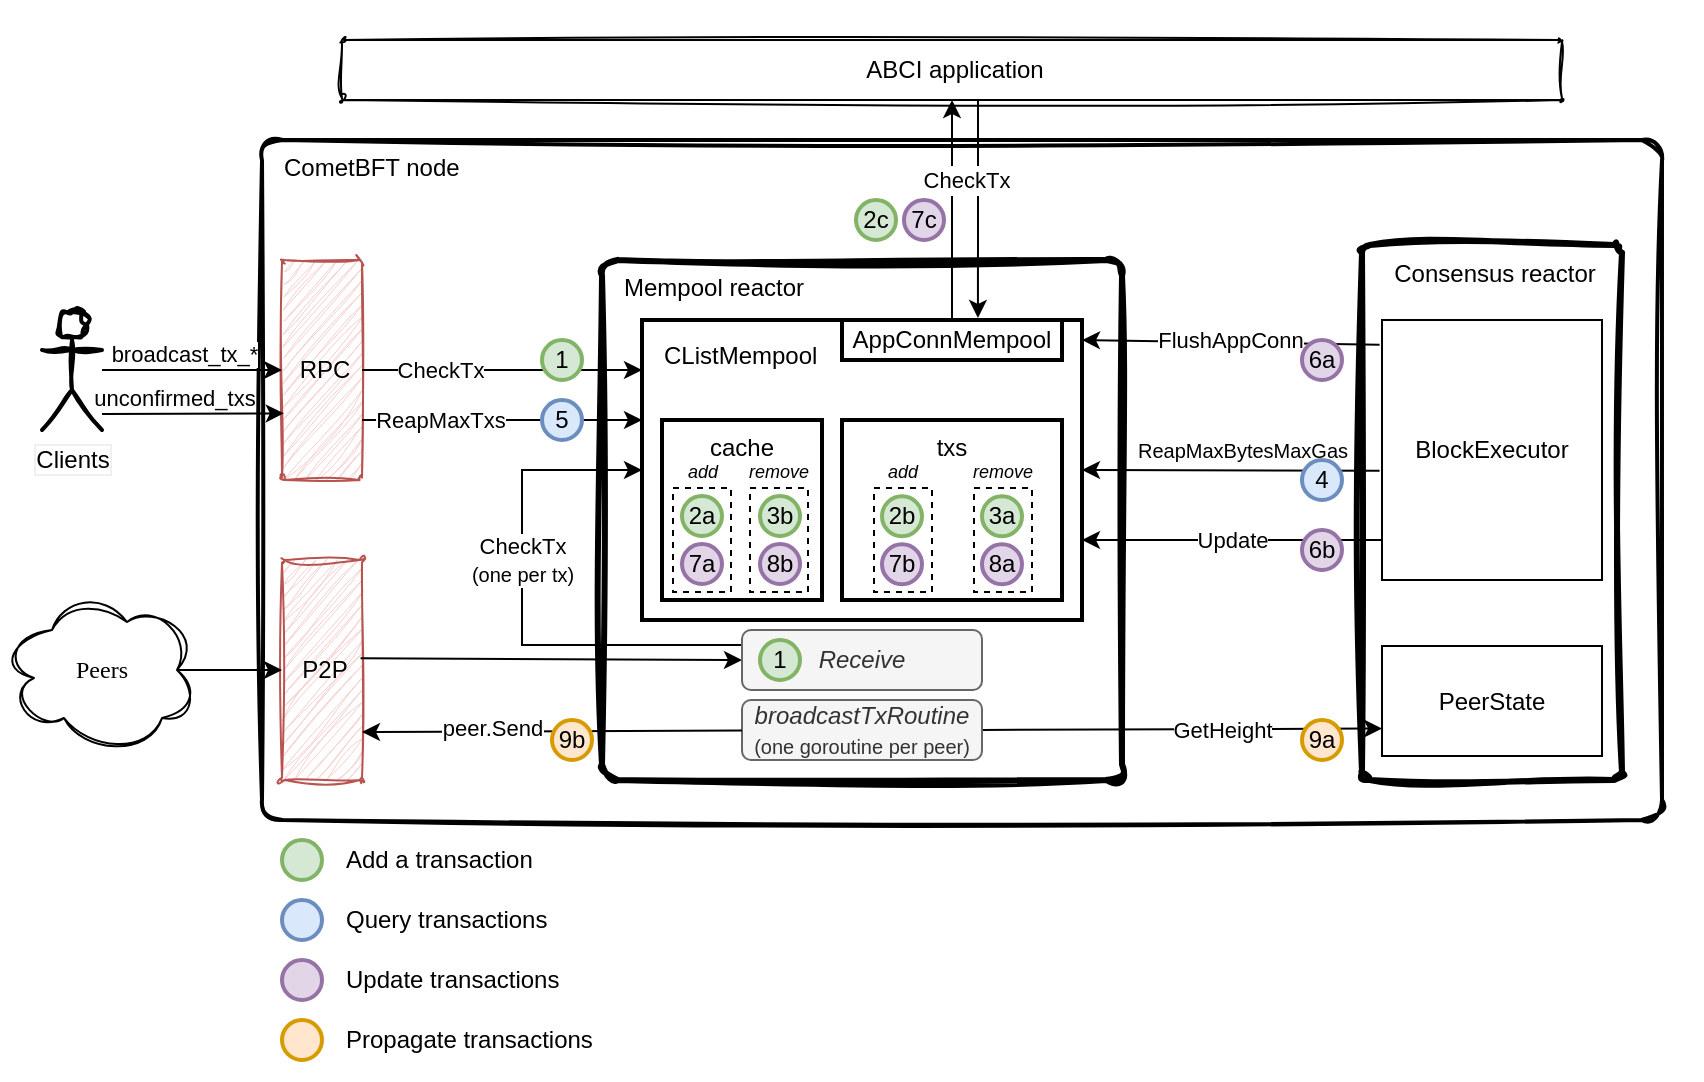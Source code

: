 <mxfile version="21.2.8" type="device" pages="3">
  <diagram name="reactor" id="nDd3NBu7DrzVwWjHYc_i">
    <mxGraphModel dx="570" dy="413" grid="1" gridSize="10" guides="1" tooltips="1" connect="1" arrows="1" fold="1" page="1" pageScale="1" pageWidth="1169" pageHeight="827" background="none" math="0" shadow="0">
      <root>
        <mxCell id="0" />
        <mxCell id="1" parent="0" />
        <mxCell id="KyxzpT4uo5lYn44TNEgI-22" value="" style="rounded=0;whiteSpace=wrap;html=1;strokeColor=none;movable=1;resizable=1;rotatable=1;deletable=1;editable=1;locked=0;connectable=1;" parent="1" vertex="1">
          <mxGeometry x="10" y="140" width="850" height="540" as="geometry" />
        </mxCell>
        <mxCell id="pB2ey-LSRrQnm8Ujkc_s-1" value="CometBFT node" style="rounded=1;whiteSpace=wrap;html=1;align=left;arcSize=3;verticalAlign=top;spacingLeft=9;fontSize=12;strokeWidth=2;labelBorderColor=none;sketch=1;curveFitting=1;jiggle=2;shadow=0;movable=1;resizable=1;rotatable=1;deletable=1;editable=1;locked=0;connectable=1;" parent="1" vertex="1">
          <mxGeometry x="140" y="210" width="700" height="340" as="geometry" />
        </mxCell>
        <mxCell id="pB2ey-LSRrQnm8Ujkc_s-4" value="Mempool reactor" style="rounded=1;whiteSpace=wrap;html=1;align=left;arcSize=3;verticalAlign=top;spacingLeft=9;fontSize=12;strokeWidth=3;sketch=1;curveFitting=1;jiggle=2;" parent="1" vertex="1">
          <mxGeometry x="310" y="270" width="260" height="260" as="geometry" />
        </mxCell>
        <mxCell id="8FoLAqfVMeJ-UtqlkAoW-2" value="CListMempool" style="rounded=0;whiteSpace=wrap;html=1;strokeWidth=2;fontSize=12;verticalAlign=top;align=left;spacingTop=0;spacing=6;spacingLeft=5;fillColor=none;" parent="1" vertex="1">
          <mxGeometry x="330" y="300" width="220" height="150" as="geometry" />
        </mxCell>
        <mxCell id="pB2ey-LSRrQnm8Ujkc_s-3" value="Consensus reactor" style="rounded=1;whiteSpace=wrap;html=1;align=center;arcSize=3;verticalAlign=top;spacingLeft=3;fontSize=12;sketch=1;curveFitting=1;jiggle=2;strokeWidth=3;" parent="1" vertex="1">
          <mxGeometry x="690" y="262.5" width="130" height="267.5" as="geometry" />
        </mxCell>
        <mxCell id="pB2ey-LSRrQnm8Ujkc_s-6" value="ABCI application" style="rounded=1;whiteSpace=wrap;html=1;align=center;arcSize=3;verticalAlign=middle;spacingLeft=3;fontSize=12;sketch=1;curveFitting=1;jiggle=2;" parent="1" vertex="1">
          <mxGeometry x="180" y="160" width="610" height="30" as="geometry" />
        </mxCell>
        <mxCell id="pB2ey-LSRrQnm8Ujkc_s-7" value="P2P" style="rounded=1;whiteSpace=wrap;html=1;align=center;arcSize=3;verticalAlign=middle;spacingLeft=3;fontSize=12;sketch=1;curveFitting=1;jiggle=2;fillColor=#f8cecc;strokeColor=#b85450;" parent="1" vertex="1">
          <mxGeometry x="150" y="420" width="40" height="110" as="geometry" />
        </mxCell>
        <mxCell id="pB2ey-LSRrQnm8Ujkc_s-15" value="" style="edgeStyle=none;rounded=0;orthogonalLoop=1;jettySize=auto;html=1;exitX=0.982;exitY=0.447;exitDx=0;exitDy=0;entryX=0;entryY=0.5;entryDx=0;entryDy=0;fontSize=12;exitPerimeter=0;" parent="1" source="pB2ey-LSRrQnm8Ujkc_s-7" target="KyxzpT4uo5lYn44TNEgI-46" edge="1">
          <mxGeometry x="-0.28" y="9" relative="1" as="geometry">
            <mxPoint as="offset" />
          </mxGeometry>
        </mxCell>
        <mxCell id="pB2ey-LSRrQnm8Ujkc_s-8" value="RPC" style="rounded=1;whiteSpace=wrap;html=1;align=center;arcSize=3;verticalAlign=middle;spacingLeft=3;fontSize=12;sketch=1;curveFitting=1;jiggle=2;fillColor=#f8cecc;strokeColor=#b85450;" parent="1" vertex="1">
          <mxGeometry x="150" y="270" width="40" height="110" as="geometry" />
        </mxCell>
        <mxCell id="8FoLAqfVMeJ-UtqlkAoW-15" value="BlockExecutor" style="rounded=0;whiteSpace=wrap;html=1;strokeWidth=1;fontSize=12;verticalAlign=middle;" parent="1" vertex="1">
          <mxGeometry x="700" y="300" width="110" height="130" as="geometry" />
        </mxCell>
        <mxCell id="3" style="edgeStyle=none;html=1;exitX=0.875;exitY=0.5;exitDx=0;exitDy=0;exitPerimeter=0;" parent="1" source="8FoLAqfVMeJ-UtqlkAoW-21" target="pB2ey-LSRrQnm8Ujkc_s-7" edge="1">
          <mxGeometry relative="1" as="geometry" />
        </mxCell>
        <mxCell id="8FoLAqfVMeJ-UtqlkAoW-21" value="Peers" style="ellipse;shape=cloud;whiteSpace=wrap;html=1;sketch=1;strokeWidth=1;fontFamily=Verdana;fontSize=12;curveFitting=1;jiggle=2;shadow=0;" parent="1" vertex="1">
          <mxGeometry x="10" y="435" width="100" height="80" as="geometry" />
        </mxCell>
        <mxCell id="2" style="edgeStyle=none;html=1;" parent="1" source="Z-3TX97-roezh0WDLD0L-26" target="pB2ey-LSRrQnm8Ujkc_s-8" edge="1">
          <mxGeometry relative="1" as="geometry" />
        </mxCell>
        <mxCell id="KyxzpT4uo5lYn44TNEgI-14" value="broadcast_tx_*" style="edgeLabel;html=1;align=center;verticalAlign=middle;resizable=0;points=[];" parent="2" vertex="1" connectable="0">
          <mxGeometry x="-0.435" y="1" relative="1" as="geometry">
            <mxPoint x="15" y="-7" as="offset" />
          </mxGeometry>
        </mxCell>
        <mxCell id="KyxzpT4uo5lYn44TNEgI-12" style="rounded=0;orthogonalLoop=1;jettySize=auto;html=1;entryX=0.022;entryY=0.697;entryDx=0;entryDy=0;entryPerimeter=0;" parent="1" target="pB2ey-LSRrQnm8Ujkc_s-8" edge="1">
          <mxGeometry relative="1" as="geometry">
            <mxPoint x="60" y="347" as="sourcePoint" />
          </mxGeometry>
        </mxCell>
        <mxCell id="KyxzpT4uo5lYn44TNEgI-13" value="unconfirmed_txs" style="edgeLabel;html=1;align=center;verticalAlign=middle;resizable=0;points=[];" parent="KyxzpT4uo5lYn44TNEgI-12" vertex="1" connectable="0">
          <mxGeometry x="-0.19" y="1" relative="1" as="geometry">
            <mxPoint x="-1" y="-7" as="offset" />
          </mxGeometry>
        </mxCell>
        <mxCell id="Z-3TX97-roezh0WDLD0L-26" value="&lt;font style=&quot;font-size: 12px;&quot;&gt;Clients&lt;/font&gt;" style="shape=umlActor;verticalLabelPosition=bottom;verticalAlign=top;html=1;outlineConnect=0;fontSize=10;labelBorderColor=#F0F0F0;labelBackgroundColor=default;sketch=1;curveFitting=1;jiggle=2;strokeWidth=2;perimeterSpacing=0;shadow=0;" parent="1" vertex="1">
          <mxGeometry x="30" y="295" width="30" height="60" as="geometry" />
        </mxCell>
        <mxCell id="Z-3TX97-roezh0WDLD0L-12" style="edgeStyle=none;rounded=0;orthogonalLoop=1;jettySize=auto;html=1;entryX=0.618;entryY=-0.05;entryDx=0;entryDy=0;entryPerimeter=0;" parent="1" target="8FoLAqfVMeJ-UtqlkAoW-5" edge="1">
          <mxGeometry relative="1" as="geometry">
            <mxPoint x="498" y="190" as="sourcePoint" />
          </mxGeometry>
        </mxCell>
        <mxCell id="KyxzpT4uo5lYn44TNEgI-28" value="" style="group" parent="1" vertex="1" connectable="0">
          <mxGeometry x="437" y="240" width="44" height="20" as="geometry" />
        </mxCell>
        <mxCell id="8FoLAqfVMeJ-UtqlkAoW-12" value="2c" style="ellipse;whiteSpace=wrap;html=1;aspect=fixed;sketch=0;strokeWidth=2;fontSize=12;fillColor=#d5e8d4;strokeColor=#82b366;fontStyle=0;fontColor=#000000;" parent="KyxzpT4uo5lYn44TNEgI-28" vertex="1">
          <mxGeometry width="20" height="20" as="geometry" />
        </mxCell>
        <mxCell id="Z-3TX97-roezh0WDLD0L-17" value="7c" style="ellipse;whiteSpace=wrap;html=1;aspect=fixed;sketch=0;strokeWidth=2;fontSize=12;fillColor=#e1d5e7;strokeColor=#9673a6;fontStyle=0;fontColor=#000000;" parent="KyxzpT4uo5lYn44TNEgI-28" vertex="1">
          <mxGeometry x="24" width="20" height="20" as="geometry" />
        </mxCell>
        <mxCell id="KyxzpT4uo5lYn44TNEgI-35" style="rounded=0;orthogonalLoop=1;jettySize=auto;html=1;exitX=1;exitY=0.5;exitDx=0;exitDy=0;entryX=0;entryY=0.75;entryDx=0;entryDy=0;" parent="1" source="KyxzpT4uo5lYn44TNEgI-31" target="KyxzpT4uo5lYn44TNEgI-32" edge="1">
          <mxGeometry relative="1" as="geometry" />
        </mxCell>
        <mxCell id="KyxzpT4uo5lYn44TNEgI-54" value="GetHeight" style="edgeLabel;html=1;align=center;verticalAlign=middle;resizable=0;points=[];" parent="KyxzpT4uo5lYn44TNEgI-35" vertex="1" connectable="0">
          <mxGeometry x="0.122" y="1" relative="1" as="geometry">
            <mxPoint x="8" y="1" as="offset" />
          </mxGeometry>
        </mxCell>
        <mxCell id="KyxzpT4uo5lYn44TNEgI-31" value="&lt;i&gt;broadcastTxRoutine&lt;br&gt;&lt;/i&gt;&lt;font style=&quot;font-size: 10px;&quot;&gt;(one goroutine per peer)&lt;/font&gt;" style="rounded=1;whiteSpace=wrap;html=1;strokeWidth=1;fontSize=12;perimeterSpacing=0;fillColor=#f5f5f5;fontColor=#333333;strokeColor=#666666;" parent="1" vertex="1">
          <mxGeometry x="380" y="490" width="120" height="30" as="geometry" />
        </mxCell>
        <mxCell id="pB2ey-LSRrQnm8Ujkc_s-13" style="rounded=0;orthogonalLoop=1;jettySize=auto;html=1;fontSize=12;" parent="1" source="KyxzpT4uo5lYn44TNEgI-31" edge="1">
          <mxGeometry relative="1" as="geometry">
            <mxPoint x="190" y="506" as="targetPoint" />
          </mxGeometry>
        </mxCell>
        <mxCell id="KyxzpT4uo5lYn44TNEgI-57" value="peer.Send" style="edgeLabel;html=1;align=center;verticalAlign=middle;resizable=0;points=[];" parent="pB2ey-LSRrQnm8Ujkc_s-13" vertex="1" connectable="0">
          <mxGeometry x="0.315" y="-2" relative="1" as="geometry">
            <mxPoint as="offset" />
          </mxGeometry>
        </mxCell>
        <mxCell id="KyxzpT4uo5lYn44TNEgI-32" value="PeerState" style="rounded=0;whiteSpace=wrap;html=1;strokeWidth=1;fontSize=12;verticalAlign=middle;" parent="1" vertex="1">
          <mxGeometry x="700" y="463" width="110" height="55" as="geometry" />
        </mxCell>
        <mxCell id="pB2ey-LSRrQnm8Ujkc_s-10" value="&lt;font style=&quot;font-size: 10px;&quot;&gt;ReapMaxBytesMaxGas&lt;br&gt;&lt;/font&gt;" style="rounded=0;orthogonalLoop=1;jettySize=auto;html=1;fontSize=12;labelBackgroundColor=default;exitX=-0.011;exitY=0.58;exitDx=0;exitDy=0;exitPerimeter=0;entryX=1;entryY=0.5;entryDx=0;entryDy=0;" parent="1" source="8FoLAqfVMeJ-UtqlkAoW-15" edge="1" target="8FoLAqfVMeJ-UtqlkAoW-2">
          <mxGeometry x="-0.075" y="-10" relative="1" as="geometry">
            <mxPoint as="offset" />
            <mxPoint x="700" y="403" as="sourcePoint" />
            <mxPoint x="540" y="375" as="targetPoint" />
          </mxGeometry>
        </mxCell>
        <mxCell id="KyxzpT4uo5lYn44TNEgI-36" value="" style="group" parent="1" vertex="1" connectable="0">
          <mxGeometry x="660" y="405" width="20" height="20" as="geometry" />
        </mxCell>
        <mxCell id="pB2ey-LSRrQnm8Ujkc_s-11" value="&lt;font style=&quot;font-size: 11px;&quot;&gt;Update&lt;/font&gt;" style="rounded=0;orthogonalLoop=1;jettySize=auto;html=1;fontSize=12;" parent="KyxzpT4uo5lYn44TNEgI-36" edge="1">
          <mxGeometry x="0.0" relative="1" as="geometry">
            <mxPoint as="offset" />
            <mxPoint x="40" y="5" as="sourcePoint" />
            <mxPoint x="-110" y="5" as="targetPoint" />
          </mxGeometry>
        </mxCell>
        <mxCell id="Z-3TX97-roezh0WDLD0L-14" value="6b" style="ellipse;whiteSpace=wrap;html=1;aspect=fixed;sketch=0;strokeWidth=2;fontSize=12;fillColor=#e1d5e7;strokeColor=#9673a6;fontStyle=0;fontColor=#000000;" parent="KyxzpT4uo5lYn44TNEgI-36" vertex="1">
          <mxGeometry width="20" height="20" as="geometry" />
        </mxCell>
        <mxCell id="Z-3TX97-roezh0WDLD0L-25" value="9b" style="ellipse;whiteSpace=wrap;html=1;aspect=fixed;sketch=0;strokeWidth=2;fontSize=12;fillColor=#ffe6cc;strokeColor=#d79b00;fontStyle=0;fontColor=#000000;" parent="1" vertex="1">
          <mxGeometry x="285" y="500" width="20" height="20" as="geometry" />
        </mxCell>
        <mxCell id="KyxzpT4uo5lYn44TNEgI-39" value="9a" style="ellipse;whiteSpace=wrap;html=1;aspect=fixed;sketch=0;strokeWidth=2;fontSize=12;fillColor=#ffe6cc;strokeColor=#d79b00;fontStyle=0;fontColor=#000000;" parent="1" vertex="1">
          <mxGeometry x="660" y="500" width="20" height="20" as="geometry" />
        </mxCell>
        <mxCell id="KyxzpT4uo5lYn44TNEgI-4" value="FlushAppConn" style="rounded=0;orthogonalLoop=1;jettySize=auto;html=1;exitX=-0.011;exitY=0.095;exitDx=0;exitDy=0;exitPerimeter=0;" parent="1" source="8FoLAqfVMeJ-UtqlkAoW-15" edge="1">
          <mxGeometry x="0.004" y="-1" relative="1" as="geometry">
            <mxPoint as="offset" />
            <mxPoint x="550" y="310" as="targetPoint" />
          </mxGeometry>
        </mxCell>
        <mxCell id="Z-3TX97-roezh0WDLD0L-27" value="4" style="ellipse;whiteSpace=wrap;html=1;aspect=fixed;sketch=0;strokeWidth=2;fontSize=12;fillColor=#dae8fc;strokeColor=#6c8ebf;fontStyle=0;" parent="1" vertex="1">
          <mxGeometry x="660" y="370" width="20" height="20" as="geometry" />
        </mxCell>
        <mxCell id="TO_fWPlSZQEACWXMZ17u-31" value="CheckTx&lt;br&gt;&lt;font style=&quot;font-size: 10px;&quot;&gt;(one per tx)&lt;/font&gt;" style="edgeStyle=orthogonalEdgeStyle;rounded=0;orthogonalLoop=1;jettySize=auto;html=1;exitX=0;exitY=0.25;exitDx=0;exitDy=0;entryX=0;entryY=0.5;entryDx=0;entryDy=0;" edge="1" parent="1" source="KyxzpT4uo5lYn44TNEgI-46" target="8FoLAqfVMeJ-UtqlkAoW-2">
          <mxGeometry x="0.184" relative="1" as="geometry">
            <Array as="points">
              <mxPoint x="270" y="463" />
              <mxPoint x="270" y="375" />
            </Array>
            <mxPoint as="offset" />
          </mxGeometry>
        </mxCell>
        <mxCell id="KyxzpT4uo5lYn44TNEgI-46" value="&lt;i&gt;Receive&lt;/i&gt;" style="rounded=1;whiteSpace=wrap;html=1;strokeWidth=1;fontSize=12;perimeterSpacing=0;fillColor=#f5f5f5;fontColor=#333333;strokeColor=#666666;" parent="1" vertex="1">
          <mxGeometry x="380" y="455" width="120" height="30" as="geometry" />
        </mxCell>
        <mxCell id="KyxzpT4uo5lYn44TNEgI-60" value="6a" style="ellipse;whiteSpace=wrap;html=1;aspect=fixed;sketch=0;strokeWidth=2;fontSize=12;fillColor=#e1d5e7;strokeColor=#9673a6;fontStyle=0;fontColor=#000000;" parent="1" vertex="1">
          <mxGeometry x="660" y="310" width="20" height="20" as="geometry" />
        </mxCell>
        <mxCell id="KyxzpT4uo5lYn44TNEgI-68" value="" style="ellipse;whiteSpace=wrap;html=1;aspect=fixed;sketch=0;strokeWidth=2;fontSize=12;fillColor=#d5e8d4;strokeColor=#82b366;fontStyle=0" parent="1" vertex="1">
          <mxGeometry x="150" y="560" width="20" height="20" as="geometry" />
        </mxCell>
        <mxCell id="KyxzpT4uo5lYn44TNEgI-69" value="Add a transaction" style="text;html=1;strokeColor=none;fillColor=none;align=left;verticalAlign=middle;whiteSpace=wrap;rounded=0;" parent="1" vertex="1">
          <mxGeometry x="180" y="555" width="200" height="30" as="geometry" />
        </mxCell>
        <mxCell id="Z-3TX97-roezh0WDLD0L-5" style="rounded=0;orthogonalLoop=1;jettySize=auto;html=1;exitX=1;exitY=0.5;exitDx=0;exitDy=0;" parent="1" source="pB2ey-LSRrQnm8Ujkc_s-8" edge="1">
          <mxGeometry relative="1" as="geometry">
            <mxPoint x="330" y="325" as="targetPoint" />
          </mxGeometry>
        </mxCell>
        <mxCell id="Z-3TX97-roezh0WDLD0L-28" value="&lt;font style=&quot;font-size: 11px;&quot;&gt;CheckTx&lt;/font&gt;" style="edgeLabel;html=1;align=center;verticalAlign=middle;resizable=0;points=[];fontSize=10;" parent="Z-3TX97-roezh0WDLD0L-5" vertex="1" connectable="0">
          <mxGeometry x="-0.114" y="-2" relative="1" as="geometry">
            <mxPoint x="-23" y="-2" as="offset" />
          </mxGeometry>
        </mxCell>
        <mxCell id="TO_fWPlSZQEACWXMZ17u-27" style="rounded=0;orthogonalLoop=1;jettySize=auto;html=1;exitX=1;exitY=0.5;exitDx=0;exitDy=0;" edge="1" parent="1">
          <mxGeometry relative="1" as="geometry">
            <mxPoint x="190" y="350" as="sourcePoint" />
            <mxPoint x="330" y="350" as="targetPoint" />
          </mxGeometry>
        </mxCell>
        <mxCell id="TO_fWPlSZQEACWXMZ17u-28" value="&lt;font style=&quot;font-size: 11px;&quot;&gt;ReapMaxTxs&lt;/font&gt;" style="edgeLabel;html=1;align=center;verticalAlign=middle;resizable=0;points=[];fontSize=10;" vertex="1" connectable="0" parent="TO_fWPlSZQEACWXMZ17u-27">
          <mxGeometry x="-0.114" y="-2" relative="1" as="geometry">
            <mxPoint x="-23" y="-2" as="offset" />
          </mxGeometry>
        </mxCell>
        <mxCell id="KyxzpT4uo5lYn44TNEgI-29" value="" style="group" parent="1" vertex="1" connectable="0">
          <mxGeometry x="280" y="310" width="20" height="20" as="geometry" />
        </mxCell>
        <mxCell id="8FoLAqfVMeJ-UtqlkAoW-9" value="&lt;font color=&quot;#000000&quot;&gt;1&lt;/font&gt;" style="ellipse;whiteSpace=wrap;html=1;aspect=fixed;sketch=0;strokeWidth=2;fontSize=12;fillColor=#d5e8d4;strokeColor=#82b366;fontStyle=0" parent="KyxzpT4uo5lYn44TNEgI-29" vertex="1">
          <mxGeometry width="20" height="20" as="geometry" />
        </mxCell>
        <mxCell id="TO_fWPlSZQEACWXMZ17u-29" value="" style="group" vertex="1" connectable="0" parent="1">
          <mxGeometry x="280" y="340" width="20" height="20" as="geometry" />
        </mxCell>
        <mxCell id="TO_fWPlSZQEACWXMZ17u-30" value="&lt;font color=&quot;#000000&quot;&gt;5&lt;/font&gt;" style="ellipse;whiteSpace=wrap;html=1;aspect=fixed;sketch=0;strokeWidth=2;fontSize=12;fillColor=#dae8fc;strokeColor=#6c8ebf;fontStyle=0" vertex="1" parent="TO_fWPlSZQEACWXMZ17u-29">
          <mxGeometry width="20" height="20" as="geometry" />
        </mxCell>
        <mxCell id="Z-3TX97-roezh0WDLD0L-6" value="1" style="ellipse;whiteSpace=wrap;html=1;aspect=fixed;sketch=0;strokeWidth=2;fontSize=12;fillColor=#d5e8d4;strokeColor=#82b366;fontStyle=0;fontColor=#000000;" parent="1" vertex="1">
          <mxGeometry x="389" y="460" width="20" height="20" as="geometry" />
        </mxCell>
        <mxCell id="8FoLAqfVMeJ-UtqlkAoW-5" value="AppConnMempool" style="rounded=0;whiteSpace=wrap;html=1;sketch=0;strokeWidth=2;fontSize=12;" parent="1" vertex="1">
          <mxGeometry x="430" y="300" width="110" height="20" as="geometry" />
        </mxCell>
        <mxCell id="pB2ey-LSRrQnm8Ujkc_s-20" value="&lt;font style=&quot;font-size: 11px;&quot;&gt;CheckTx&lt;/font&gt;" style="edgeStyle=none;rounded=0;orthogonalLoop=1;jettySize=auto;html=1;exitX=0.5;exitY=0;exitDx=0;exitDy=0;fontSize=12;labelBackgroundColor=default;" parent="1" source="8FoLAqfVMeJ-UtqlkAoW-5" edge="1">
          <mxGeometry x="0.285" y="-7" relative="1" as="geometry">
            <mxPoint as="offset" />
            <mxPoint x="485" y="190" as="targetPoint" />
          </mxGeometry>
        </mxCell>
        <mxCell id="TO_fWPlSZQEACWXMZ17u-44" value="" style="group" vertex="1" connectable="0" parent="1">
          <mxGeometry x="150" y="585" width="230" height="30" as="geometry" />
        </mxCell>
        <mxCell id="KyxzpT4uo5lYn44TNEgI-81" value="" style="ellipse;whiteSpace=wrap;html=1;aspect=fixed;sketch=0;strokeWidth=2;fontSize=12;fillColor=#dae8fc;strokeColor=#6c8ebf;fontStyle=0;" parent="TO_fWPlSZQEACWXMZ17u-44" vertex="1">
          <mxGeometry y="5" width="20" height="20" as="geometry" />
        </mxCell>
        <mxCell id="KyxzpT4uo5lYn44TNEgI-83" value="Query transactions" style="text;html=1;strokeColor=none;fillColor=none;align=left;verticalAlign=middle;whiteSpace=wrap;rounded=0;" parent="TO_fWPlSZQEACWXMZ17u-44" vertex="1">
          <mxGeometry x="30" width="200" height="30" as="geometry" />
        </mxCell>
        <mxCell id="TO_fWPlSZQEACWXMZ17u-45" value="" style="group" vertex="1" connectable="0" parent="1">
          <mxGeometry x="150" y="615" width="230" height="30" as="geometry" />
        </mxCell>
        <mxCell id="KyxzpT4uo5lYn44TNEgI-70" value="Update transactions" style="text;html=1;strokeColor=none;fillColor=none;align=left;verticalAlign=middle;whiteSpace=wrap;rounded=0;" parent="TO_fWPlSZQEACWXMZ17u-45" vertex="1">
          <mxGeometry x="30" width="200" height="30" as="geometry" />
        </mxCell>
        <mxCell id="KyxzpT4uo5lYn44TNEgI-75" value="" style="ellipse;whiteSpace=wrap;html=1;aspect=fixed;sketch=0;strokeWidth=2;fontSize=12;fillColor=#e1d5e7;strokeColor=#9673a6;fontStyle=0;fontColor=#000000;" parent="TO_fWPlSZQEACWXMZ17u-45" vertex="1">
          <mxGeometry y="5" width="20" height="20" as="geometry" />
        </mxCell>
        <mxCell id="TO_fWPlSZQEACWXMZ17u-46" value="" style="group" vertex="1" connectable="0" parent="1">
          <mxGeometry x="150" y="645" width="230" height="30" as="geometry" />
        </mxCell>
        <mxCell id="KyxzpT4uo5lYn44TNEgI-76" value="" style="ellipse;whiteSpace=wrap;html=1;aspect=fixed;sketch=0;strokeWidth=2;fontSize=12;fillColor=#ffe6cc;strokeColor=#d79b00;fontStyle=0;fontColor=#000000;" parent="TO_fWPlSZQEACWXMZ17u-46" vertex="1">
          <mxGeometry y="5" width="20" height="20" as="geometry" />
        </mxCell>
        <mxCell id="KyxzpT4uo5lYn44TNEgI-82" value="Propagate transactions" style="text;html=1;strokeColor=none;fillColor=none;align=left;verticalAlign=middle;whiteSpace=wrap;rounded=0;" parent="TO_fWPlSZQEACWXMZ17u-46" vertex="1">
          <mxGeometry x="30" width="200" height="30" as="geometry" />
        </mxCell>
        <mxCell id="TO_fWPlSZQEACWXMZ17u-47" value="" style="group" vertex="1" connectable="0" parent="1">
          <mxGeometry x="430" y="350" width="110" height="90" as="geometry" />
        </mxCell>
        <mxCell id="8FoLAqfVMeJ-UtqlkAoW-3" value="txs" style="rounded=0;whiteSpace=wrap;html=1;sketch=0;strokeWidth=2;fontSize=12;verticalAlign=top;" parent="TO_fWPlSZQEACWXMZ17u-47" vertex="1">
          <mxGeometry width="110" height="90" as="geometry" />
        </mxCell>
        <mxCell id="TO_fWPlSZQEACWXMZ17u-24" value="&lt;font style=&quot;font-size: 9px;&quot;&gt;&lt;i&gt;add&lt;/i&gt;&lt;/font&gt;" style="rounded=0;whiteSpace=wrap;html=1;dashed=1;fillColor=none;verticalAlign=bottom;labelPosition=center;verticalLabelPosition=top;align=center;" vertex="1" parent="TO_fWPlSZQEACWXMZ17u-47">
          <mxGeometry x="16" y="34" width="29" height="52" as="geometry" />
        </mxCell>
        <mxCell id="TO_fWPlSZQEACWXMZ17u-25" value="&lt;font style=&quot;font-size: 9px;&quot;&gt;&lt;i&gt;remove&lt;/i&gt;&lt;/font&gt;" style="rounded=0;whiteSpace=wrap;html=1;dashed=1;fillColor=none;labelPosition=center;verticalLabelPosition=top;align=center;verticalAlign=bottom;" vertex="1" parent="TO_fWPlSZQEACWXMZ17u-47">
          <mxGeometry x="66" y="34" width="29" height="52" as="geometry" />
        </mxCell>
        <mxCell id="KyxzpT4uo5lYn44TNEgI-53" style="edgeStyle=orthogonalEdgeStyle;rounded=0;orthogonalLoop=1;jettySize=auto;html=1;exitX=0.5;exitY=1;exitDx=0;exitDy=0;" parent="TO_fWPlSZQEACWXMZ17u-47" source="8FoLAqfVMeJ-UtqlkAoW-3" target="8FoLAqfVMeJ-UtqlkAoW-3" edge="1">
          <mxGeometry relative="1" as="geometry" />
        </mxCell>
        <mxCell id="8FoLAqfVMeJ-UtqlkAoW-14" value="3a" style="ellipse;whiteSpace=wrap;html=1;aspect=fixed;sketch=0;strokeWidth=2;fontSize=12;fillColor=#d5e8d4;strokeColor=#82b366;fontStyle=0;fontColor=#000000;" parent="1" vertex="1">
          <mxGeometry x="500" y="388.135" width="20" height="20" as="geometry" />
        </mxCell>
        <mxCell id="Z-3TX97-roezh0WDLD0L-8" value="2b" style="ellipse;whiteSpace=wrap;html=1;aspect=fixed;sketch=0;strokeWidth=2;fontSize=12;fillColor=#d5e8d4;strokeColor=#82b366;fontStyle=0;fontColor=#000000;" parent="1" vertex="1">
          <mxGeometry x="450" y="388.135" width="20" height="20" as="geometry" />
        </mxCell>
        <mxCell id="Z-3TX97-roezh0WDLD0L-16" value="7b" style="ellipse;whiteSpace=wrap;html=1;aspect=fixed;sketch=0;strokeWidth=2;fontSize=12;fillColor=#e1d5e7;strokeColor=#9673a6;fontStyle=0;fontColor=#000000;" parent="1" vertex="1">
          <mxGeometry x="450" y="412.13" width="20" height="20" as="geometry" />
        </mxCell>
        <mxCell id="Z-3TX97-roezh0WDLD0L-18" value="8a" style="ellipse;whiteSpace=wrap;html=1;aspect=fixed;sketch=0;strokeWidth=2;fontSize=12;fillColor=#e1d5e7;strokeColor=#9673a6;fontStyle=0;fontColor=#000000;" parent="1" vertex="1">
          <mxGeometry x="500" y="412.13" width="20" height="20" as="geometry" />
        </mxCell>
        <mxCell id="TO_fWPlSZQEACWXMZ17u-48" value="" style="group" vertex="1" connectable="0" parent="1">
          <mxGeometry x="340" y="350" width="80" height="90" as="geometry" />
        </mxCell>
        <mxCell id="8FoLAqfVMeJ-UtqlkAoW-4" value="cache" style="rounded=0;whiteSpace=wrap;html=1;sketch=0;strokeWidth=2;fontSize=12;verticalAlign=top;" parent="TO_fWPlSZQEACWXMZ17u-48" vertex="1">
          <mxGeometry width="80" height="90" as="geometry" />
        </mxCell>
        <mxCell id="TO_fWPlSZQEACWXMZ17u-6" value="&lt;font style=&quot;font-size: 9px;&quot;&gt;&lt;i&gt;remove&lt;/i&gt;&lt;/font&gt;" style="rounded=0;whiteSpace=wrap;html=1;dashed=1;fillColor=none;labelPosition=center;verticalLabelPosition=top;align=center;verticalAlign=bottom;" vertex="1" parent="TO_fWPlSZQEACWXMZ17u-48">
          <mxGeometry x="44" y="34" width="29" height="52" as="geometry" />
        </mxCell>
        <mxCell id="TO_fWPlSZQEACWXMZ17u-5" value="&lt;font style=&quot;font-size: 9px;&quot;&gt;&lt;i&gt;add&lt;/i&gt;&lt;/font&gt;" style="rounded=0;whiteSpace=wrap;html=1;dashed=1;fillColor=none;verticalAlign=bottom;labelPosition=center;verticalLabelPosition=top;align=center;" vertex="1" parent="TO_fWPlSZQEACWXMZ17u-48">
          <mxGeometry x="5.5" y="34" width="29" height="52" as="geometry" />
        </mxCell>
        <mxCell id="Z-3TX97-roezh0WDLD0L-11" value="3b" style="ellipse;whiteSpace=wrap;html=1;aspect=fixed;sketch=0;strokeWidth=2;fontSize=12;fillColor=#d5e8d4;strokeColor=#82b366;fontStyle=0;fontColor=#000000;" parent="1" vertex="1">
          <mxGeometry x="389" y="388" width="20" height="20" as="geometry" />
        </mxCell>
        <mxCell id="Z-3TX97-roezh0WDLD0L-30" value="8b" style="ellipse;whiteSpace=wrap;html=1;aspect=fixed;sketch=0;strokeWidth=2;fontSize=12;fillColor=#e1d5e7;strokeColor=#9673a6;fontStyle=0;fontColor=#000000;" parent="1" vertex="1">
          <mxGeometry x="389" y="412" width="20" height="20" as="geometry" />
        </mxCell>
        <mxCell id="8FoLAqfVMeJ-UtqlkAoW-13" value="2a" style="ellipse;whiteSpace=wrap;html=1;aspect=fixed;sketch=0;strokeWidth=2;fontSize=12;fillColor=#d5e8d4;strokeColor=#82b366;fontStyle=0;fontColor=#000000;" parent="1" vertex="1">
          <mxGeometry x="350" y="388" width="20" height="20" as="geometry" />
        </mxCell>
        <mxCell id="Z-3TX97-roezh0WDLD0L-23" value="7a" style="ellipse;whiteSpace=wrap;html=1;aspect=fixed;sketch=0;strokeWidth=2;fontSize=12;fillColor=#e1d5e7;strokeColor=#9673a6;fontStyle=0;fontColor=#000000;" parent="1" vertex="1">
          <mxGeometry x="350" y="412" width="20" height="20" as="geometry" />
        </mxCell>
      </root>
    </mxGraphModel>
  </diagram>
  <diagram name="calls" id="iD7Zx1Mv8fKuaNjQjTbm">
    <mxGraphModel dx="2603" dy="771" grid="1" gridSize="10" guides="1" tooltips="1" connect="1" arrows="1" fold="1" page="1" pageScale="1" pageWidth="1169" pageHeight="827" math="0" shadow="0">
      <root>
        <mxCell id="MavVJenP02dEUgZMDQmm-0" />
        <mxCell id="MavVJenP02dEUgZMDQmm-1" parent="MavVJenP02dEUgZMDQmm-0" />
        <mxCell id="rkmamWfNRLg2-UoyodfR-4" value="switch" style="swimlane;whiteSpace=wrap;html=1;startSize=23;strokeWidth=2;strokeColor=#FF3399;" parent="MavVJenP02dEUgZMDQmm-1" vertex="1">
          <mxGeometry x="90" y="580" width="310" height="470" as="geometry" />
        </mxCell>
        <mxCell id="MavVJenP02dEUgZMDQmm-41" value="conS" style="rounded=1;whiteSpace=wrap;html=1;dashed=1;" parent="rkmamWfNRLg2-UoyodfR-4" vertex="1">
          <mxGeometry x="80" y="293.5" width="100" height="27" as="geometry" />
        </mxCell>
        <mxCell id="rkmamWfNRLg2-UoyodfR-2" value="blockchain reactor" style="swimlane;whiteSpace=wrap;html=1;startSize=23;strokeWidth=2;strokeColor=#3333FF;" parent="rkmamWfNRLg2-UoyodfR-4" vertex="1">
          <mxGeometry x="60" y="350" width="160" height="110" as="geometry" />
        </mxCell>
        <mxCell id="aBh8hX4nPhU3P_OIJ9VU-17" value="blockExec" style="rounded=1;whiteSpace=wrap;html=1;dashed=1;" parent="rkmamWfNRLg2-UoyodfR-2" vertex="1">
          <mxGeometry x="20" y="40" width="100" height="27" as="geometry" />
        </mxCell>
        <mxCell id="rkmamWfNRLg2-UoyodfR-0" value="mempool reactor (v0)" style="swimlane;whiteSpace=wrap;html=1;startSize=23;strokeWidth=2;strokeColor=#3333FF;" parent="rkmamWfNRLg2-UoyodfR-4" vertex="1">
          <mxGeometry x="60" y="40" width="150" height="160" as="geometry" />
        </mxCell>
        <mxCell id="MavVJenP02dEUgZMDQmm-44" value="config" style="rounded=1;whiteSpace=wrap;html=1;dashed=1;" parent="rkmamWfNRLg2-UoyodfR-0" vertex="1">
          <mxGeometry x="20" y="46" width="80" height="27" as="geometry" />
        </mxCell>
        <mxCell id="aBh8hX4nPhU3P_OIJ9VU-0" value="mempool" style="rounded=1;whiteSpace=wrap;html=1;dashed=1;" parent="rkmamWfNRLg2-UoyodfR-0" vertex="1">
          <mxGeometry x="20" y="84" width="80" height="27" as="geometry" />
        </mxCell>
        <mxCell id="aBh8hX4nPhU3P_OIJ9VU-1" value="ids" style="rounded=1;whiteSpace=wrap;html=1;dashed=1;" parent="rkmamWfNRLg2-UoyodfR-0" vertex="1">
          <mxGeometry x="20" y="120" width="80" height="27" as="geometry" />
        </mxCell>
        <mxCell id="MavVJenP02dEUgZMDQmm-29" value="mempool (v0)" style="swimlane;whiteSpace=wrap;html=1;strokeWidth=2;" parent="MavVJenP02dEUgZMDQmm-1" vertex="1">
          <mxGeometry x="610" y="490" width="210" height="300" as="geometry">
            <mxRectangle x="510" y="540" width="210" height="200" as="alternateBounds" />
          </mxGeometry>
        </mxCell>
        <mxCell id="MavVJenP02dEUgZMDQmm-30" value="MempoolConfig" style="swimlane;whiteSpace=wrap;html=1;" parent="MavVJenP02dEUgZMDQmm-29" vertex="1" collapsed="1">
          <mxGeometry x="10" y="30" width="120" height="30" as="geometry">
            <mxRectangle x="10" y="30" width="135" height="90" as="alternateBounds" />
          </mxGeometry>
        </mxCell>
        <mxCell id="MavVJenP02dEUgZMDQmm-31" value="CListMempool" style="swimlane;whiteSpace=wrap;html=1;" parent="MavVJenP02dEUgZMDQmm-29" vertex="1">
          <mxGeometry x="10" y="70" width="190" height="180" as="geometry">
            <mxRectangle x="10" y="70" width="120" height="30" as="alternateBounds" />
          </mxGeometry>
        </mxCell>
        <mxCell id="MavVJenP02dEUgZMDQmm-32" value="AppConnMempool" style="swimlane;whiteSpace=wrap;html=1;" parent="MavVJenP02dEUgZMDQmm-31" vertex="1">
          <mxGeometry x="15" y="30" width="145" height="40" as="geometry">
            <mxRectangle x="15" y="30" width="120" height="30" as="alternateBounds" />
          </mxGeometry>
        </mxCell>
        <mxCell id="MavVJenP02dEUgZMDQmm-33" value="txs" style="swimlane;whiteSpace=wrap;html=1;" parent="MavVJenP02dEUgZMDQmm-31" vertex="1">
          <mxGeometry x="15" y="80" width="145" height="40" as="geometry">
            <mxRectangle x="15" y="30" width="120" height="30" as="alternateBounds" />
          </mxGeometry>
        </mxCell>
        <mxCell id="MavVJenP02dEUgZMDQmm-34" value="TxCache" style="swimlane;whiteSpace=wrap;html=1;" parent="MavVJenP02dEUgZMDQmm-31" vertex="1">
          <mxGeometry x="15" y="130" width="145" height="40" as="geometry">
            <mxRectangle x="15" y="30" width="120" height="30" as="alternateBounds" />
          </mxGeometry>
        </mxCell>
        <mxCell id="MavVJenP02dEUgZMDQmm-35" value="mempoolIDs" style="swimlane;whiteSpace=wrap;html=1;" parent="MavVJenP02dEUgZMDQmm-29" vertex="1" collapsed="1">
          <mxGeometry x="10" y="263" width="120" height="30" as="geometry">
            <mxRectangle x="585" y="460" width="135" height="90" as="alternateBounds" />
          </mxGeometry>
        </mxCell>
        <mxCell id="MavVJenP02dEUgZMDQmm-39" style="rounded=0;orthogonalLoop=1;jettySize=auto;html=1;exitX=0.5;exitY=1;exitDx=0;exitDy=0;entryX=0.114;entryY=-0.003;entryDx=0;entryDy=0;endArrow=none;endFill=0;startArrow=oval;startFill=1;entryPerimeter=0;" parent="MavVJenP02dEUgZMDQmm-1" source="MavVJenP02dEUgZMDQmm-37" target="MavVJenP02dEUgZMDQmm-29" edge="1">
          <mxGeometry relative="1" as="geometry">
            <mxPoint x="470" y="527" as="targetPoint" />
          </mxGeometry>
        </mxCell>
        <mxCell id="aBh8hX4nPhU3P_OIJ9VU-24" value="Lock/Unlock, Update,&amp;nbsp;&lt;br&gt;ReapMaxBytesMaxGas, &lt;br&gt;FlushAppConn" style="edgeLabel;html=1;align=center;verticalAlign=middle;resizable=0;points=[];fontSize=11;fontFamily=Helvetica;fontColor=default;" parent="MavVJenP02dEUgZMDQmm-39" vertex="1" connectable="0">
          <mxGeometry x="-0.118" y="-1" relative="1" as="geometry">
            <mxPoint x="-2" y="19" as="offset" />
          </mxGeometry>
        </mxCell>
        <mxCell id="MavVJenP02dEUgZMDQmm-42" value="consensus/State" style="swimlane;whiteSpace=wrap;html=1;" parent="MavVJenP02dEUgZMDQmm-1" vertex="1">
          <mxGeometry x="600" y="830" width="130" height="120" as="geometry" />
        </mxCell>
        <mxCell id="rkmamWfNRLg2-UoyodfR-5" value="txNotifier" style="rounded=1;whiteSpace=wrap;html=1;dashed=1;" parent="MavVJenP02dEUgZMDQmm-42" vertex="1">
          <mxGeometry x="20" y="43" width="80" height="27" as="geometry" />
        </mxCell>
        <mxCell id="rkmamWfNRLg2-UoyodfR-1" value="consensus&amp;nbsp;reactor" style="swimlane;whiteSpace=wrap;html=1;startSize=23;strokeWidth=2;strokeColor=#3333FF;" parent="MavVJenP02dEUgZMDQmm-1" vertex="1">
          <mxGeometry x="150" y="800" width="150" height="110" as="geometry" />
        </mxCell>
        <mxCell id="rkmamWfNRLg2-UoyodfR-7" value="node" style="swimlane;whiteSpace=wrap;html=1;startSize=23;strokeWidth=2;strokeColor=#FF00FF;" parent="MavVJenP02dEUgZMDQmm-1" vertex="1">
          <mxGeometry x="90" y="211" width="310" height="203" as="geometry" />
        </mxCell>
        <mxCell id="rkmamWfNRLg2-UoyodfR-8" value="sw" style="rounded=1;whiteSpace=wrap;html=1;dashed=1;" parent="rkmamWfNRLg2-UoyodfR-7" vertex="1">
          <mxGeometry x="30" y="88" width="80" height="27" as="geometry" />
        </mxCell>
        <mxCell id="rkmamWfNRLg2-UoyodfR-9" value="mempool" style="rounded=1;whiteSpace=wrap;html=1;dashed=1;comic=0;" parent="rkmamWfNRLg2-UoyodfR-7" vertex="1">
          <mxGeometry x="30" y="39" width="80" height="27" as="geometry" />
        </mxCell>
        <mxCell id="rkmamWfNRLg2-UoyodfR-13" value="consensusState" style="rounded=1;whiteSpace=wrap;html=1;dashed=1;" parent="rkmamWfNRLg2-UoyodfR-7" vertex="1">
          <mxGeometry x="200" y="66" width="100" height="27" as="geometry" />
        </mxCell>
        <mxCell id="aBh8hX4nPhU3P_OIJ9VU-7" value="mempoolReactor" style="rounded=1;whiteSpace=wrap;html=1;dashed=1;" parent="rkmamWfNRLg2-UoyodfR-7" vertex="1">
          <mxGeometry x="30" y="142" width="100" height="27" as="geometry" />
        </mxCell>
        <mxCell id="aBh8hX4nPhU3P_OIJ9VU-22" value="..." style="rounded=1;whiteSpace=wrap;html=1;dashed=1;comic=0;" parent="rkmamWfNRLg2-UoyodfR-7" vertex="1">
          <mxGeometry x="210" y="169" width="80" height="27" as="geometry" />
        </mxCell>
        <mxCell id="aBh8hX4nPhU3P_OIJ9VU-28" value="transport" style="rounded=1;whiteSpace=wrap;html=1;dashed=1;fillStyle=solid;" parent="rkmamWfNRLg2-UoyodfR-7" vertex="1">
          <mxGeometry x="130" y="109" width="80" height="27" as="geometry" />
        </mxCell>
        <mxCell id="rkmamWfNRLg2-UoyodfR-11" style="edgeStyle=none;rounded=0;orthogonalLoop=1;jettySize=auto;html=1;exitX=0.5;exitY=1;exitDx=0;exitDy=0;entryX=0.297;entryY=-0.002;entryDx=0;entryDy=0;entryPerimeter=0;endArrow=none;endFill=0;startArrow=oval;startFill=1;" parent="MavVJenP02dEUgZMDQmm-1" source="rkmamWfNRLg2-UoyodfR-8" target="rkmamWfNRLg2-UoyodfR-4" edge="1">
          <mxGeometry relative="1" as="geometry" />
        </mxCell>
        <mxCell id="rkmamWfNRLg2-UoyodfR-12" style="edgeStyle=none;rounded=0;orthogonalLoop=1;jettySize=auto;html=1;exitX=1;exitY=0.5;exitDx=0;exitDy=0;endArrow=none;endFill=0;startArrow=oval;startFill=1;" parent="MavVJenP02dEUgZMDQmm-1" source="rkmamWfNRLg2-UoyodfR-9" target="MavVJenP02dEUgZMDQmm-29" edge="1">
          <mxGeometry relative="1" as="geometry" />
        </mxCell>
        <mxCell id="MavVJenP02dEUgZMDQmm-43" style="edgeStyle=none;rounded=0;orthogonalLoop=1;jettySize=auto;html=1;exitX=1;exitY=0.5;exitDx=0;exitDy=0;endArrow=none;endFill=0;startArrow=oval;startFill=1;entryX=0;entryY=0.5;entryDx=0;entryDy=0;" parent="MavVJenP02dEUgZMDQmm-1" source="MavVJenP02dEUgZMDQmm-44" target="MavVJenP02dEUgZMDQmm-30" edge="1">
          <mxGeometry relative="1" as="geometry" />
        </mxCell>
        <mxCell id="MavVJenP02dEUgZMDQmm-40" style="edgeStyle=none;rounded=0;orthogonalLoop=1;jettySize=auto;html=1;exitX=1;exitY=0.5;exitDx=0;exitDy=0;startArrow=oval;endArrow=none;endFill=0;startFill=1;" parent="MavVJenP02dEUgZMDQmm-1" source="MavVJenP02dEUgZMDQmm-41" target="MavVJenP02dEUgZMDQmm-42" edge="1">
          <mxGeometry relative="1" as="geometry" />
        </mxCell>
        <mxCell id="aBh8hX4nPhU3P_OIJ9VU-3" style="edgeStyle=none;rounded=0;orthogonalLoop=1;jettySize=auto;html=1;exitX=1;exitY=0.5;exitDx=0;exitDy=0;endArrow=none;endFill=0;startArrow=oval;startFill=1;entryX=0;entryY=0.5;entryDx=0;entryDy=0;" parent="MavVJenP02dEUgZMDQmm-1" source="aBh8hX4nPhU3P_OIJ9VU-0" target="MavVJenP02dEUgZMDQmm-31" edge="1">
          <mxGeometry relative="1" as="geometry">
            <mxPoint x="260" y="633.5" as="sourcePoint" />
            <mxPoint x="490" y="582" as="targetPoint" />
          </mxGeometry>
        </mxCell>
        <mxCell id="aBh8hX4nPhU3P_OIJ9VU-30" value="CheckTx" style="edgeLabel;html=1;align=center;verticalAlign=middle;resizable=0;points=[];fontSize=11;fontFamily=Helvetica;fontColor=default;" parent="aBh8hX4nPhU3P_OIJ9VU-3" vertex="1" connectable="0">
          <mxGeometry x="0.12" y="1" relative="1" as="geometry">
            <mxPoint as="offset" />
          </mxGeometry>
        </mxCell>
        <mxCell id="aBh8hX4nPhU3P_OIJ9VU-4" style="edgeStyle=none;rounded=0;orthogonalLoop=1;jettySize=auto;html=1;exitX=1;exitY=0.5;exitDx=0;exitDy=0;endArrow=none;endFill=0;startArrow=oval;startFill=1;entryX=0;entryY=0.5;entryDx=0;entryDy=0;" parent="MavVJenP02dEUgZMDQmm-1" source="aBh8hX4nPhU3P_OIJ9VU-1" target="MavVJenP02dEUgZMDQmm-35" edge="1">
          <mxGeometry relative="1" as="geometry">
            <mxPoint x="260" y="673.5" as="sourcePoint" />
            <mxPoint x="490" y="697" as="targetPoint" />
          </mxGeometry>
        </mxCell>
        <mxCell id="aBh8hX4nPhU3P_OIJ9VU-31" value="GetForPeer" style="edgeLabel;html=1;align=center;verticalAlign=middle;resizable=0;points=[];fontSize=11;fontFamily=Helvetica;fontColor=default;" parent="aBh8hX4nPhU3P_OIJ9VU-4" vertex="1" connectable="0">
          <mxGeometry x="-0.184" y="-1" relative="1" as="geometry">
            <mxPoint as="offset" />
          </mxGeometry>
        </mxCell>
        <mxCell id="rkmamWfNRLg2-UoyodfR-6" style="edgeStyle=none;rounded=0;orthogonalLoop=1;jettySize=auto;html=1;exitX=0.5;exitY=0;exitDx=0;exitDy=0;endArrow=none;endFill=0;startArrow=oval;startFill=1;entryX=0.5;entryY=1;entryDx=0;entryDy=0;" parent="MavVJenP02dEUgZMDQmm-1" source="rkmamWfNRLg2-UoyodfR-5" target="MavVJenP02dEUgZMDQmm-29" edge="1">
          <mxGeometry relative="1" as="geometry">
            <mxPoint x="670" y="773" as="targetPoint" />
          </mxGeometry>
        </mxCell>
        <mxCell id="aBh8hX4nPhU3P_OIJ9VU-33" value="TxsAvailable" style="edgeLabel;html=1;align=center;verticalAlign=middle;resizable=0;points=[];fontSize=11;fontFamily=Helvetica;fontColor=default;" parent="rkmamWfNRLg2-UoyodfR-6" vertex="1" connectable="0">
          <mxGeometry x="0.449" relative="1" as="geometry">
            <mxPoint as="offset" />
          </mxGeometry>
        </mxCell>
        <mxCell id="aBh8hX4nPhU3P_OIJ9VU-5" value="only used by ConfigureRPC to set the Environment, and for testing" style="shape=callout;whiteSpace=wrap;html=1;perimeter=calloutPerimeter;strokeWidth=0;position2=0.87;rotation=0;fillColor=#fff2cc;strokeColor=#d6b656;size=50;position=0.6;base=9;comic=0;noLabel=0;labelPadding=0;direction=north;" parent="MavVJenP02dEUgZMDQmm-1" vertex="1">
          <mxGeometry x="-50" y="260" width="170" height="50" as="geometry" />
        </mxCell>
        <mxCell id="aBh8hX4nPhU3P_OIJ9VU-9" style="edgeStyle=none;shape=connector;rounded=0;orthogonalLoop=1;jettySize=auto;html=1;exitX=0.5;exitY=1;exitDx=0;exitDy=0;labelBackgroundColor=default;strokeColor=default;fontFamily=Helvetica;fontSize=11;fontColor=default;startArrow=oval;startFill=1;endArrow=none;endFill=0;opacity=50;dashed=1;" parent="MavVJenP02dEUgZMDQmm-1" source="aBh8hX4nPhU3P_OIJ9VU-7" target="rkmamWfNRLg2-UoyodfR-0" edge="1">
          <mxGeometry relative="1" as="geometry" />
        </mxCell>
        <mxCell id="aBh8hX4nPhU3P_OIJ9VU-12" value="not used" style="shape=callout;whiteSpace=wrap;html=1;perimeter=calloutPerimeter;strokeWidth=0;position2=0.33;rotation=0;fillColor=#fff2cc;strokeColor=#d6b656;size=50;position=0.33;base=12;comic=0;noLabel=0;labelPadding=3;direction=north;align=center;verticalAlign=middle;portConstraintRotation=0;portConstraint=none;allowArrows=1;fixDash=0;collapsible=0;movableLabel=1;" parent="MavVJenP02dEUgZMDQmm-1" vertex="1">
          <mxGeometry x="-50" y="350" width="170" height="30" as="geometry">
            <mxPoint x="-6" y="-6" as="offset" />
          </mxGeometry>
        </mxCell>
        <mxCell id="aBh8hX4nPhU3P_OIJ9VU-15" style="edgeStyle=none;shape=connector;rounded=0;orthogonalLoop=1;jettySize=auto;html=1;exitX=0.75;exitY=1;exitDx=0;exitDy=0;entryX=0;entryY=0;entryDx=0;entryDy=0;labelBackgroundColor=default;strokeColor=default;fontFamily=Helvetica;fontSize=11;fontColor=default;startArrow=oval;startFill=1;endArrow=none;endFill=0;opacity=50;dashed=1;" parent="MavVJenP02dEUgZMDQmm-1" source="rkmamWfNRLg2-UoyodfR-13" target="MavVJenP02dEUgZMDQmm-42" edge="1">
          <mxGeometry relative="1" as="geometry" />
        </mxCell>
        <mxCell id="aBh8hX4nPhU3P_OIJ9VU-18" style="edgeStyle=none;shape=connector;rounded=0;orthogonalLoop=1;jettySize=auto;html=1;exitX=1;exitY=0.5;exitDx=0;exitDy=0;entryX=0;entryY=0.75;entryDx=0;entryDy=0;labelBackgroundColor=default;strokeColor=default;fontFamily=Helvetica;fontSize=11;fontColor=default;startArrow=oval;startFill=1;endArrow=none;endFill=0;" parent="MavVJenP02dEUgZMDQmm-1" source="aBh8hX4nPhU3P_OIJ9VU-17" target="MavVJenP02dEUgZMDQmm-36" edge="1">
          <mxGeometry relative="1" as="geometry" />
        </mxCell>
        <mxCell id="aBh8hX4nPhU3P_OIJ9VU-19" value="Environment" style="swimlane;whiteSpace=wrap;html=1;startSize=23;" parent="MavVJenP02dEUgZMDQmm-1" vertex="1">
          <mxGeometry x="485" y="214" width="310" height="96" as="geometry" />
        </mxCell>
        <mxCell id="aBh8hX4nPhU3P_OIJ9VU-20" value="mempool" style="rounded=1;whiteSpace=wrap;html=1;dashed=1;" parent="aBh8hX4nPhU3P_OIJ9VU-19" vertex="1">
          <mxGeometry x="15" y="36" width="80" height="27" as="geometry" />
        </mxCell>
        <mxCell id="aBh8hX4nPhU3P_OIJ9VU-23" value="consensusReactor" style="rounded=1;whiteSpace=wrap;html=1;dashed=1;" parent="aBh8hX4nPhU3P_OIJ9VU-19" vertex="1">
          <mxGeometry x="110" y="34.5" width="110" height="27" as="geometry" />
        </mxCell>
        <mxCell id="aBh8hX4nPhU3P_OIJ9VU-21" style="edgeStyle=none;shape=connector;rounded=0;orthogonalLoop=1;jettySize=auto;html=1;exitX=0.5;exitY=1;exitDx=0;exitDy=0;labelBackgroundColor=default;strokeColor=default;fontFamily=Helvetica;fontSize=11;fontColor=default;startArrow=oval;startFill=1;endArrow=none;endFill=0;" parent="MavVJenP02dEUgZMDQmm-1" source="aBh8hX4nPhU3P_OIJ9VU-20" target="MavVJenP02dEUgZMDQmm-29" edge="1">
          <mxGeometry relative="1" as="geometry" />
        </mxCell>
        <mxCell id="MavVJenP02dEUgZMDQmm-36" value="BlockExecutor" style="swimlane;whiteSpace=wrap;html=1;startSize=23;" parent="MavVJenP02dEUgZMDQmm-1" vertex="1">
          <mxGeometry x="485" y="330" width="305" height="96" as="geometry" />
        </mxCell>
        <mxCell id="MavVJenP02dEUgZMDQmm-37" value="mempool" style="rounded=1;whiteSpace=wrap;html=1;dashed=1;" parent="MavVJenP02dEUgZMDQmm-36" vertex="1">
          <mxGeometry x="30" y="43" width="80" height="27" as="geometry" />
        </mxCell>
        <mxCell id="aBh8hX4nPhU3P_OIJ9VU-27" value="Receive" style="edgeStyle=none;shape=connector;rounded=0;orthogonalLoop=1;jettySize=auto;html=1;exitX=0.5;exitY=1;exitDx=0;exitDy=0;entryX=0.833;entryY=-0.016;entryDx=0;entryDy=0;entryPerimeter=0;labelBackgroundColor=default;strokeColor=default;fontFamily=Helvetica;fontSize=11;fontColor=default;startArrow=none;startFill=0;endArrow=classic;endFill=1;" parent="MavVJenP02dEUgZMDQmm-1" source="aBh8hX4nPhU3P_OIJ9VU-26" target="rkmamWfNRLg2-UoyodfR-0" edge="1">
          <mxGeometry relative="1" as="geometry" />
        </mxCell>
        <mxCell id="aBh8hX4nPhU3P_OIJ9VU-26" value="peer connection" style="rounded=1;whiteSpace=wrap;html=1;comic=1;jiggle=12;strokeColor=#FF6666;strokeWidth=1;fontFamily=Helvetica;fontSize=11;fontColor=default;" parent="MavVJenP02dEUgZMDQmm-1" vertex="1">
          <mxGeometry x="250" y="450" width="120" height="60" as="geometry" />
        </mxCell>
        <mxCell id="aBh8hX4nPhU3P_OIJ9VU-29" style="edgeStyle=none;shape=connector;rounded=0;orthogonalLoop=1;jettySize=auto;html=1;exitX=0.5;exitY=1;exitDx=0;exitDy=0;entryX=0.25;entryY=0;entryDx=0;entryDy=0;labelBackgroundColor=default;strokeColor=default;fontFamily=Helvetica;fontSize=11;fontColor=default;startArrow=oval;startFill=1;endArrow=none;endFill=0;" parent="MavVJenP02dEUgZMDQmm-1" source="aBh8hX4nPhU3P_OIJ9VU-28" target="aBh8hX4nPhU3P_OIJ9VU-26" edge="1">
          <mxGeometry relative="1" as="geometry" />
        </mxCell>
        <mxCell id="aBh8hX4nPhU3P_OIJ9VU-32" value="mempool used just as txNotifier" style="shape=callout;whiteSpace=wrap;html=1;perimeter=calloutPerimeter;strokeWidth=0;position2=0.6;rotation=0;fillColor=#fff2cc;strokeColor=#d6b656;size=50;position=0.6;base=9;comic=0;noLabel=0;labelPadding=0;direction=south;" parent="MavVJenP02dEUgZMDQmm-1" vertex="1">
          <mxGeometry x="700" y="860" width="170" height="50" as="geometry" />
        </mxCell>
        <mxCell id="aBh8hX4nPhU3P_OIJ9VU-34" value="not used" style="shape=callout;whiteSpace=wrap;html=1;perimeter=calloutPerimeter;strokeWidth=0;position2=0.33;rotation=0;fillColor=#fff2cc;strokeColor=#d6b656;size=90;position=0.29;base=10;comic=0;noLabel=0;labelPadding=3;direction=east;align=center;verticalAlign=middle;portConstraintRotation=0;portConstraint=none;allowArrows=1;fixDash=0;collapsible=0;movableLabel=1;" parent="MavVJenP02dEUgZMDQmm-1" vertex="1">
          <mxGeometry x="330" y="170" width="85" height="110" as="geometry">
            <mxPoint x="4" as="offset" />
          </mxGeometry>
        </mxCell>
      </root>
    </mxGraphModel>
  </diagram>
  <diagram id="LL619pbmi1A59tSpx-mF" name="classes">
    <mxGraphModel dx="1434" dy="771" grid="1" gridSize="10" guides="1" tooltips="1" connect="1" arrows="1" fold="1" page="1" pageScale="1" pageWidth="827" pageHeight="1169" math="0" shadow="0">
      <root>
        <mxCell id="0" />
        <mxCell id="1" parent="0" />
        <mxCell id="A1DCgHyFXNTE76cKgJzj-47" value="Mempool reactor" style="swimlane;childLayout=stackLayout;horizontal=1;startSize=30;horizontalStack=0;rounded=1;fontSize=14;fontStyle=0;strokeWidth=2;resizeParent=0;resizeLast=1;shadow=0;dashed=0;align=center;sketch=0;" parent="1" vertex="1">
          <mxGeometry x="320" y="30" width="230" height="160" as="geometry" />
        </mxCell>
        <mxCell id="A1DCgHyFXNTE76cKgJzj-48" value="+MempoolConfig&#xa;+CListMempool&#xa;-mempoolIDs" style="align=left;strokeColor=none;fillColor=none;spacingLeft=4;fontSize=12;verticalAlign=top;resizable=0;rotatable=0;part=1;sketch=0;strokeWidth=2;" parent="A1DCgHyFXNTE76cKgJzj-47" vertex="1">
          <mxGeometry y="30" width="230" height="130" as="geometry" />
        </mxCell>
        <mxCell id="A1DCgHyFXNTE76cKgJzj-52" value="MempoolConfig" style="swimlane;childLayout=stackLayout;horizontal=1;startSize=30;horizontalStack=0;rounded=1;fontSize=14;fontStyle=0;strokeWidth=2;resizeParent=0;resizeLast=1;shadow=0;dashed=0;align=center;sketch=0;" parent="1" vertex="1">
          <mxGeometry x="20" y="260" width="160" height="230" as="geometry" />
        </mxCell>
        <mxCell id="A1DCgHyFXNTE76cKgJzj-53" value="Version&#xa;RootDir&#xa;Recheck&#xa;Broadcast&#xa;WalPath&#xa;Size&#xa;MaxTxsBytes&#xa;CacheSize&#xa;KeepInvalidTxsInCache&#xa;MaxTxBytes&#xa;MaxBatchBytes&#xa;TTLDuration&#xa;TTLNumBlocks" style="align=left;strokeColor=none;fillColor=none;spacingLeft=4;fontSize=12;verticalAlign=top;resizable=0;rotatable=0;part=1;sketch=0;strokeWidth=2;" parent="A1DCgHyFXNTE76cKgJzj-52" vertex="1">
          <mxGeometry y="30" width="160" height="200" as="geometry" />
        </mxCell>
        <mxCell id="A1DCgHyFXNTE76cKgJzj-54" value="CListMempool" style="swimlane;childLayout=stackLayout;horizontal=1;startSize=30;horizontalStack=0;rounded=1;fontSize=14;fontStyle=0;strokeWidth=2;resizeParent=0;resizeLast=1;shadow=0;dashed=0;align=center;sketch=0;" parent="1" vertex="1">
          <mxGeometry x="220" y="260" width="330" height="260" as="geometry" />
        </mxCell>
        <mxCell id="A1DCgHyFXNTE76cKgJzj-55" value="height&#xa;txsBytes&#xa;notifiedTxsAvailable&#xa;txsAvailable&#xa;config&#xa;updateMtx&#xa;preCheck&#xa;postCheck&#xa;txs&#xa;proxyAppConn&#xa;recheckCursor&#xa;recheckEnd&#xa;txsMap&#xa;cache" style="align=left;strokeColor=none;fillColor=none;spacingLeft=4;fontSize=12;verticalAlign=top;resizable=0;rotatable=0;part=1;sketch=0;strokeWidth=2;" parent="A1DCgHyFXNTE76cKgJzj-54" vertex="1">
          <mxGeometry y="30" width="330" height="230" as="geometry" />
        </mxCell>
      </root>
    </mxGraphModel>
  </diagram>
</mxfile>
